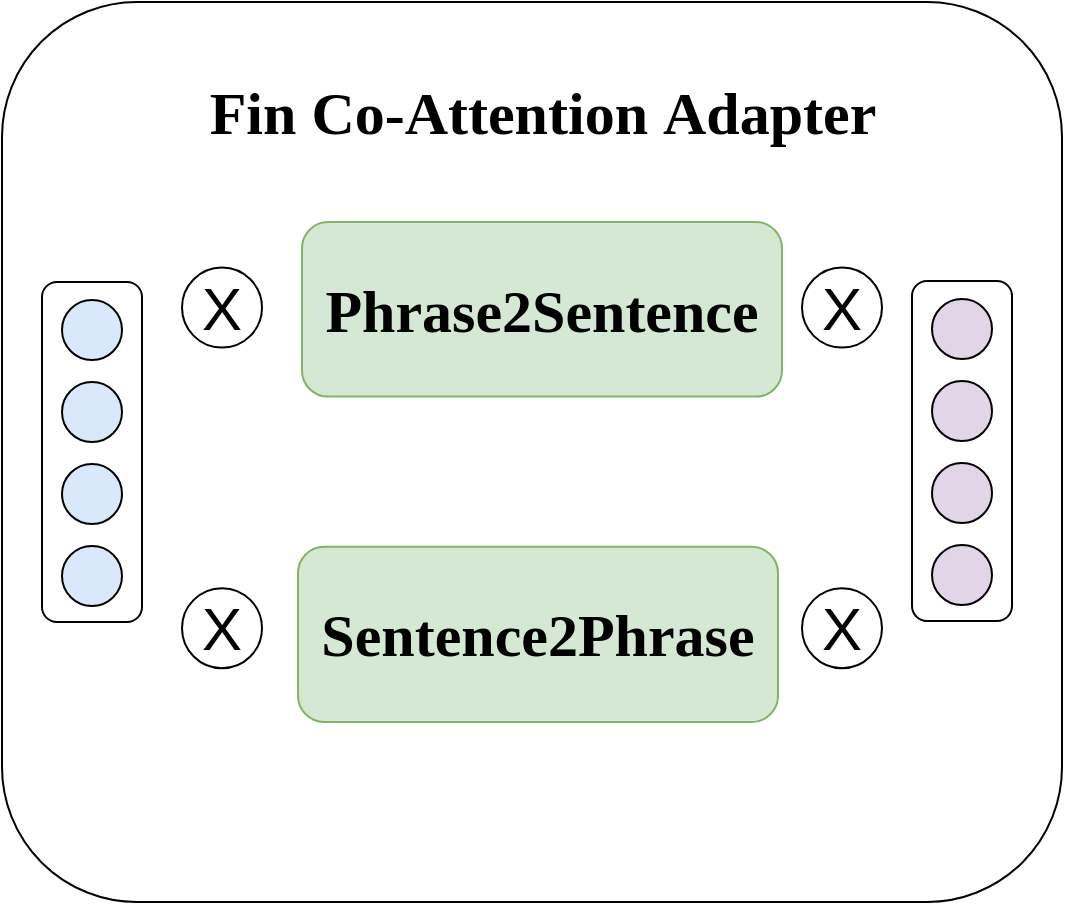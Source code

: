 <mxfile version="22.1.5" type="github">
  <diagram name="第 1 页" id="lpY09yJB2JzATnIjoB9Q">
    <mxGraphModel dx="541" dy="872" grid="1" gridSize="10" guides="1" tooltips="1" connect="1" arrows="1" fold="1" page="1" pageScale="1" pageWidth="827" pageHeight="1169" math="0" shadow="0">
      <root>
        <mxCell id="0" />
        <mxCell id="1" parent="0" />
        <mxCell id="UGZcTaDrgIyGbtzRg7HA-19" value="" style="rounded=1;whiteSpace=wrap;html=1;" vertex="1" parent="1">
          <mxGeometry x="958" y="50" width="530" height="450" as="geometry" />
        </mxCell>
        <mxCell id="UGZcTaDrgIyGbtzRg7HA-20" value="&lt;font face=&quot;Times New Roman&quot; style=&quot;font-size: 30px;&quot;&gt;&lt;b&gt;Fin Co-Attention&amp;nbsp;&lt;/b&gt;&lt;/font&gt;&lt;font size=&quot;1&quot; face=&quot;Times New Roman&quot;&gt;&lt;b style=&quot;font-size: 30px;&quot;&gt;Adapter&lt;/b&gt;&lt;/font&gt;" style="text;html=1;align=center;verticalAlign=middle;resizable=0;points=[];autosize=1;strokeColor=none;fillColor=none;" vertex="1" parent="1">
          <mxGeometry x="1048" y="80.001" width="360" height="50" as="geometry" />
        </mxCell>
        <mxCell id="UGZcTaDrgIyGbtzRg7HA-21" value="&lt;b style=&quot;border-color: var(--border-color); font-family: &amp;quot;Times New Roman&amp;quot;; font-size: 30px;&quot;&gt;Phrase2Sentence&lt;/b&gt;" style="rounded=1;whiteSpace=wrap;html=1;fillColor=#d5e8d4;strokeColor=#82b366;" vertex="1" parent="1">
          <mxGeometry x="1108" y="160" width="240" height="87.31" as="geometry" />
        </mxCell>
        <mxCell id="UGZcTaDrgIyGbtzRg7HA-22" value="&lt;b style=&quot;border-color: var(--border-color); font-family: &amp;quot;Times New Roman&amp;quot;; font-size: 30px;&quot;&gt;Sentence2&lt;/b&gt;&lt;b style=&quot;border-color: var(--border-color); font-family: &amp;quot;Times New Roman&amp;quot;; font-size: 30px;&quot;&gt;Phrase&lt;/b&gt;" style="rounded=1;whiteSpace=wrap;html=1;fillColor=#d5e8d4;strokeColor=#82b366;" vertex="1" parent="1">
          <mxGeometry x="1106" y="322.4" width="240" height="87.6" as="geometry" />
        </mxCell>
        <mxCell id="UGZcTaDrgIyGbtzRg7HA-23" value="&lt;div&gt;&lt;font style=&quot;font-size: 30px;&quot;&gt;X&lt;/font&gt;&lt;/div&gt;" style="ellipse;whiteSpace=wrap;html=1;aspect=fixed;" vertex="1" parent="1">
          <mxGeometry x="1048" y="182.8" width="40" height="40" as="geometry" />
        </mxCell>
        <mxCell id="UGZcTaDrgIyGbtzRg7HA-24" value="&lt;div&gt;&lt;font style=&quot;font-size: 30px;&quot;&gt;X&lt;/font&gt;&lt;/div&gt;" style="ellipse;whiteSpace=wrap;html=1;aspect=fixed;" vertex="1" parent="1">
          <mxGeometry x="1048" y="343.086" width="40" height="40" as="geometry" />
        </mxCell>
        <mxCell id="UGZcTaDrgIyGbtzRg7HA-25" value="&lt;div&gt;&lt;font style=&quot;font-size: 30px;&quot;&gt;X&lt;/font&gt;&lt;/div&gt;" style="ellipse;whiteSpace=wrap;html=1;aspect=fixed;" vertex="1" parent="1">
          <mxGeometry x="1358" y="182.8" width="40" height="40" as="geometry" />
        </mxCell>
        <mxCell id="UGZcTaDrgIyGbtzRg7HA-26" value="&lt;div&gt;&lt;font style=&quot;font-size: 30px;&quot;&gt;X&lt;/font&gt;&lt;/div&gt;" style="ellipse;whiteSpace=wrap;html=1;aspect=fixed;" vertex="1" parent="1">
          <mxGeometry x="1358" y="343.086" width="40" height="40" as="geometry" />
        </mxCell>
        <mxCell id="UGZcTaDrgIyGbtzRg7HA-27" value="" style="group" vertex="1" connectable="0" parent="1">
          <mxGeometry x="978" y="190" width="50" height="170" as="geometry" />
        </mxCell>
        <mxCell id="UGZcTaDrgIyGbtzRg7HA-28" value="" style="rounded=1;whiteSpace=wrap;html=1;direction=west;rotation=90;container=0;" vertex="1" parent="UGZcTaDrgIyGbtzRg7HA-27">
          <mxGeometry x="-60" y="60" width="170" height="50" as="geometry" />
        </mxCell>
        <mxCell id="UGZcTaDrgIyGbtzRg7HA-29" value="" style="ellipse;whiteSpace=wrap;html=1;aspect=fixed;fillColor=#dae8fc;direction=west;container=0;" vertex="1" parent="UGZcTaDrgIyGbtzRg7HA-27">
          <mxGeometry x="10" y="9" width="30" height="30" as="geometry" />
        </mxCell>
        <mxCell id="UGZcTaDrgIyGbtzRg7HA-30" value="" style="ellipse;whiteSpace=wrap;html=1;aspect=fixed;fillColor=#dae8fc;direction=west;container=0;" vertex="1" parent="UGZcTaDrgIyGbtzRg7HA-27">
          <mxGeometry x="10" y="50" width="30" height="30" as="geometry" />
        </mxCell>
        <mxCell id="UGZcTaDrgIyGbtzRg7HA-31" value="" style="ellipse;whiteSpace=wrap;html=1;aspect=fixed;fillColor=#dae8fc;direction=west;container=0;" vertex="1" parent="UGZcTaDrgIyGbtzRg7HA-27">
          <mxGeometry x="10" y="91" width="30" height="30" as="geometry" />
        </mxCell>
        <mxCell id="UGZcTaDrgIyGbtzRg7HA-32" value="" style="ellipse;whiteSpace=wrap;html=1;aspect=fixed;fillColor=#dae8fc;direction=west;container=0;" vertex="1" parent="UGZcTaDrgIyGbtzRg7HA-27">
          <mxGeometry x="10" y="132" width="30" height="30" as="geometry" />
        </mxCell>
        <mxCell id="UGZcTaDrgIyGbtzRg7HA-33" value="" style="rounded=1;whiteSpace=wrap;html=1;direction=west;rotation=90;container=0;" vertex="1" parent="1">
          <mxGeometry x="1353" y="249.5" width="170" height="50" as="geometry" />
        </mxCell>
        <mxCell id="UGZcTaDrgIyGbtzRg7HA-34" value="" style="ellipse;whiteSpace=wrap;html=1;aspect=fixed;fillColor=#e1d5e7;direction=west;container=0;" vertex="1" parent="1">
          <mxGeometry x="1423" y="198.5" width="30" height="30" as="geometry" />
        </mxCell>
        <mxCell id="UGZcTaDrgIyGbtzRg7HA-35" value="" style="ellipse;whiteSpace=wrap;html=1;aspect=fixed;fillColor=#e1d5e7;direction=west;container=0;" vertex="1" parent="1">
          <mxGeometry x="1423" y="239.5" width="30" height="30" as="geometry" />
        </mxCell>
        <mxCell id="UGZcTaDrgIyGbtzRg7HA-36" value="" style="ellipse;whiteSpace=wrap;html=1;aspect=fixed;fillColor=#e1d5e7;direction=west;container=0;" vertex="1" parent="1">
          <mxGeometry x="1423" y="280.5" width="30" height="30" as="geometry" />
        </mxCell>
        <mxCell id="UGZcTaDrgIyGbtzRg7HA-37" value="" style="ellipse;whiteSpace=wrap;html=1;aspect=fixed;fillColor=#e1d5e7;direction=west;container=0;" vertex="1" parent="1">
          <mxGeometry x="1423" y="321.5" width="30" height="30" as="geometry" />
        </mxCell>
      </root>
    </mxGraphModel>
  </diagram>
</mxfile>
